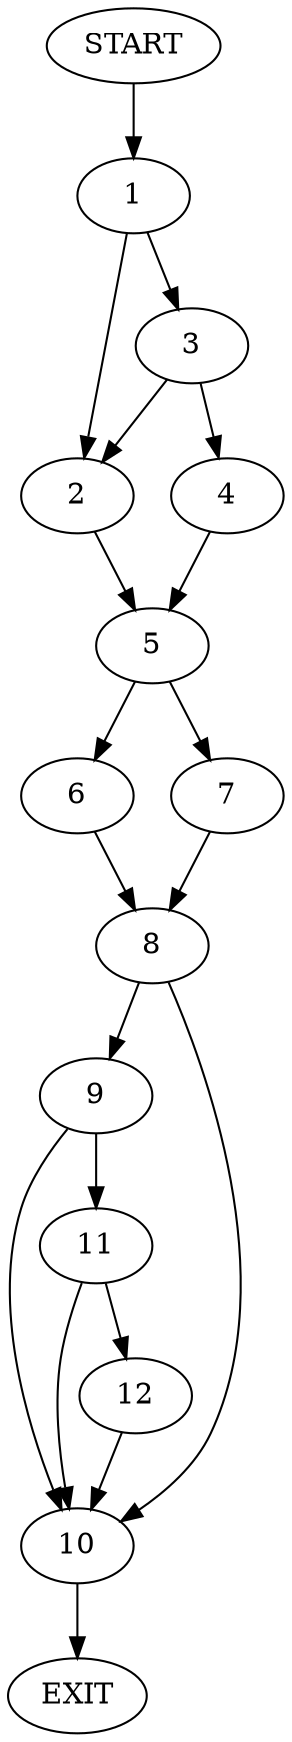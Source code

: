digraph {
0 [label="START"]
13 [label="EXIT"]
0 -> 1
1 -> 2
1 -> 3
3 -> 2
3 -> 4
2 -> 5
4 -> 5
5 -> 6
5 -> 7
6 -> 8
7 -> 8
8 -> 9
8 -> 10
10 -> 13
9 -> 11
9 -> 10
11 -> 10
11 -> 12
12 -> 10
}
